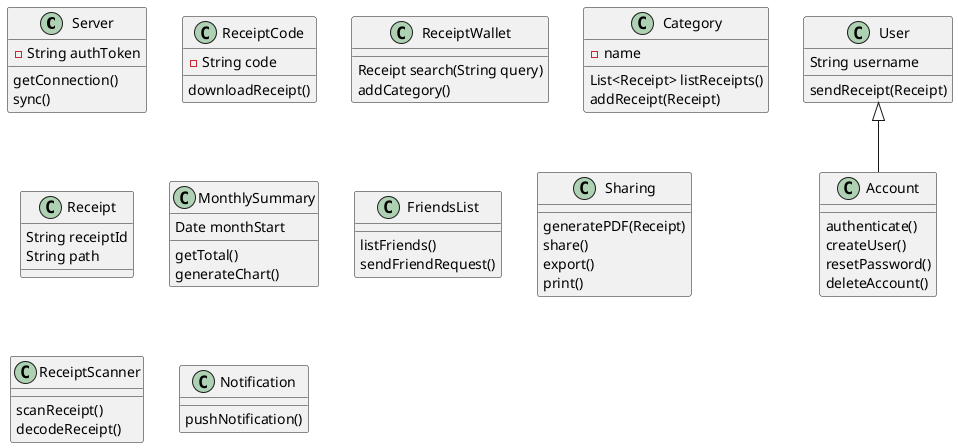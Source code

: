 @startuml

class Server {
    -String authToken
    getConnection()
    sync()
}

class Account {
    authenticate()
    createUser()
    resetPassword()
    deleteAccount()
}
User <|== Account

class User {
    String username
    sendReceipt(Receipt)
}


class ReceiptCode {
    -String code
    downloadReceipt()
}

class ReceiptWallet {
    Receipt search(String query)
    addCategory()
}

class Category {
    -name
    List<Receipt> listReceipts()
    addReceipt(Receipt)
}

class Receipt {
    String receiptId
    String path
}

class MonthlySummary {
    Date monthStart
    getTotal()
    generateChart()
}

class FriendsList {
    listFriends()
    sendFriendRequest()
}

class Sharing {
    generatePDF(Receipt)
    share()
    export()
    print()
}

class ReceiptScanner {
    scanReceipt()
    decodeReceipt()
}

class Notification {
    pushNotification()

}

@enduml

